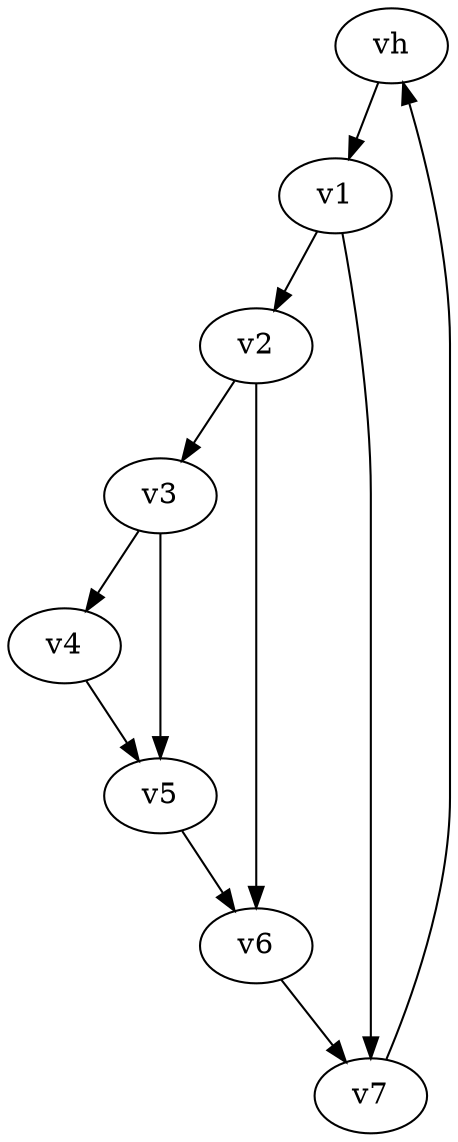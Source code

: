 strict digraph correlator {
	graph [name=correlator];
	vh	 [component_delay=0];
	v1	 [component_delay=3];
	v2	 [component_delay=3];
	v3	 [component_delay=3];
	v4	 [component_delay=3];
	v5	 [component_delay=7];
	v6	 [component_delay=7];
	v7	 [component_delay=7];

	vh -> v1	 [wire_delay=1];
	v1 -> v2	 [wire_delay=1];
	v1 -> v7	 [wire_delay=0];
	v2 -> v3	 [wire_delay=1];
	v2 -> v6	 [wire_delay=0];
	v3 -> v4	 [wire_delay=1];
	v3 -> v5	 [wire_delay=0];
	v4 -> v5	 [wire_delay=0];
	v7 -> vh	 [wire_delay=0];
	v6 -> v7	 [wire_delay=0];
	v5 -> v6	 [wire_delay=0];
}
